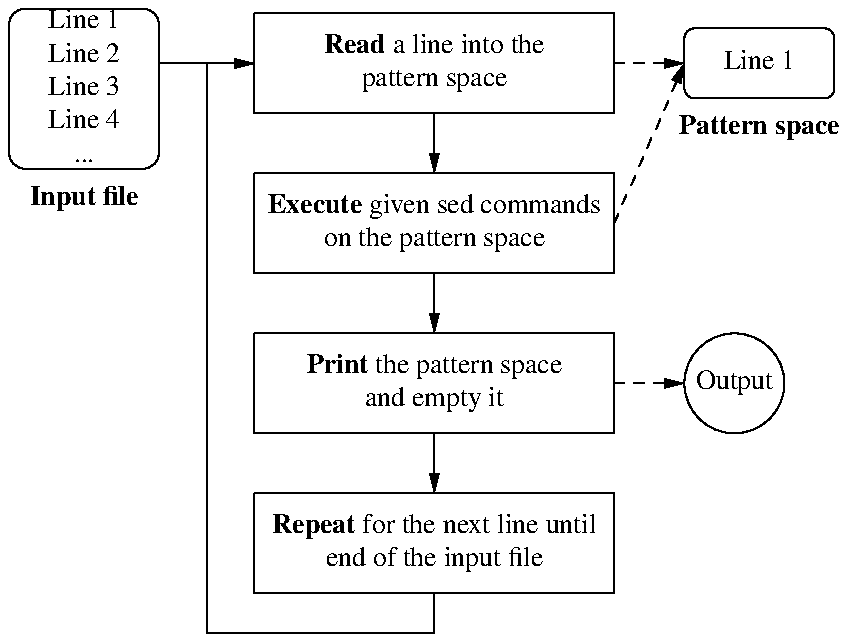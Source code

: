 .PS
A: box ht 0.8 rad 0.08 "Line 1" "Line 2" "Line 3" "Line 4" "..."
INFILE: "\fBInput file\fP" with .n at A.s - (0,0.15)
B: box width 1.8 "\fBRead\fP a line into the" "pattern space" with .nw at A.ne + (0.5,0)
C: box width 1.8 "\fBExecute\fP given sed commands" "on the pattern space" at B - (0,0.8)
D: box width 1.8 "\fBPrint\fP the pattern space" "and empty it" at C - (0,0.8)
E: box width 1.8 "\fBRepeat\fP for the next line until" "end of the input file" at D - (0,0.8)
F: box width 0.75 ht 0.35 rad 0.05 "Line 1" with .w at B.e + (0.35,0)
PATTERN: "\fBPattern space\fP" with .n at F.s - (0,0.15)
G: circle "Output" with .w at D.e + (0.35,0)

L1: line chop 0.01 chop 0.9 from 1st box at 1/3 <A.e,A.ne> to B ->

L2: line down from B to C -> chop
L3: arrow down from C to D chop
L4: arrow down from D to E chop

L5: line dashed from B.e to F.w ->
L6: line dashed from C.e to F.w ->
L7: line dashed from D.e to G.w ->

L8: line down 2.85 from L1 .center to E.sw - (0.2,0.2)
L9: line right from L8.end to E.s - (0,0.2)
L10: line from E.s to L9.end
.PE
